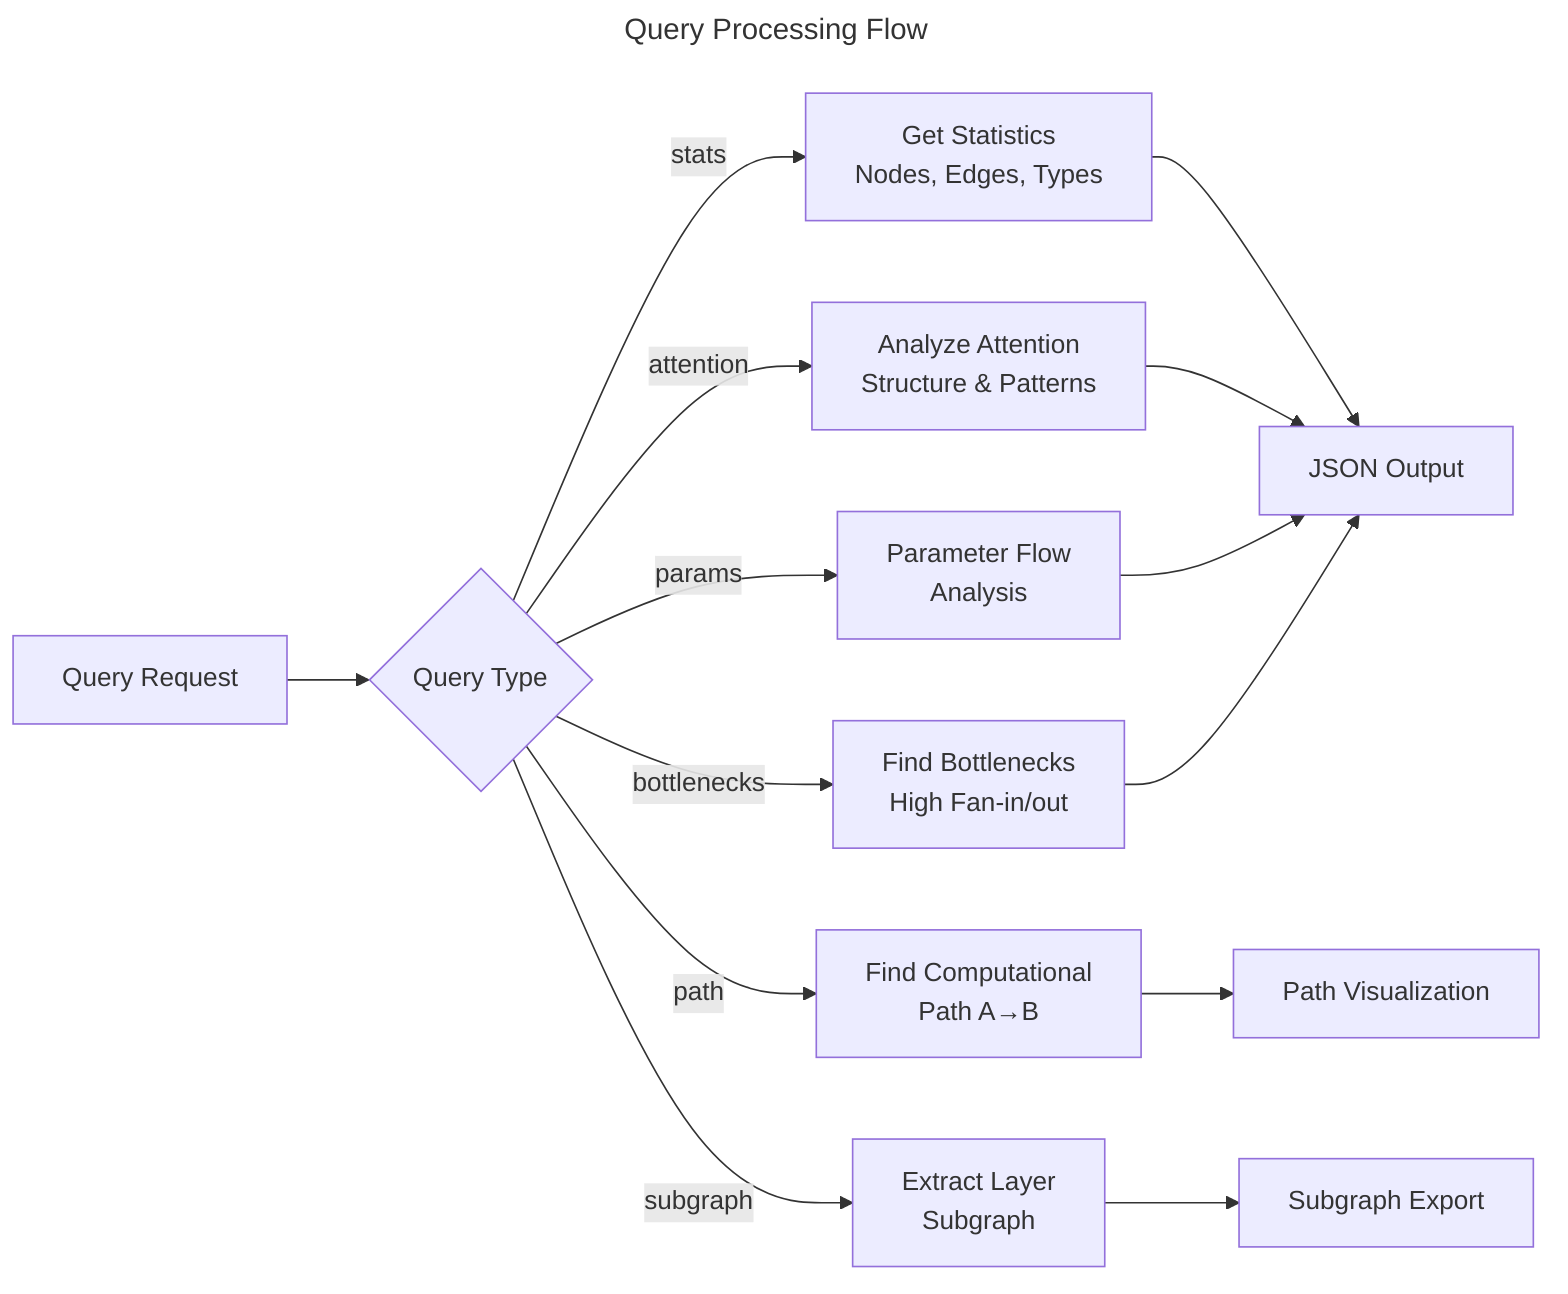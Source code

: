 ---
title: Query Processing Flow
---

flowchart LR
    A[Query Request] --> B{Query Type}

    B -->|stats| C[Get Statistics<br/>Nodes, Edges, Types]
    B -->|attention| D[Analyze Attention<br/>Structure & Patterns]
    B -->|params| E[Parameter Flow<br/>Analysis]
    B -->|bottlenecks| F[Find Bottlenecks<br/>High Fan-in/out]
    B -->|path| G[Find Computational<br/>Path A→B]
    B -->|subgraph| H[Extract Layer<br/>Subgraph]

    C --> I[JSON Output]
    D --> I
    E --> I
    F --> I
    G --> J[Path Visualization]
    H --> K[Subgraph Export]